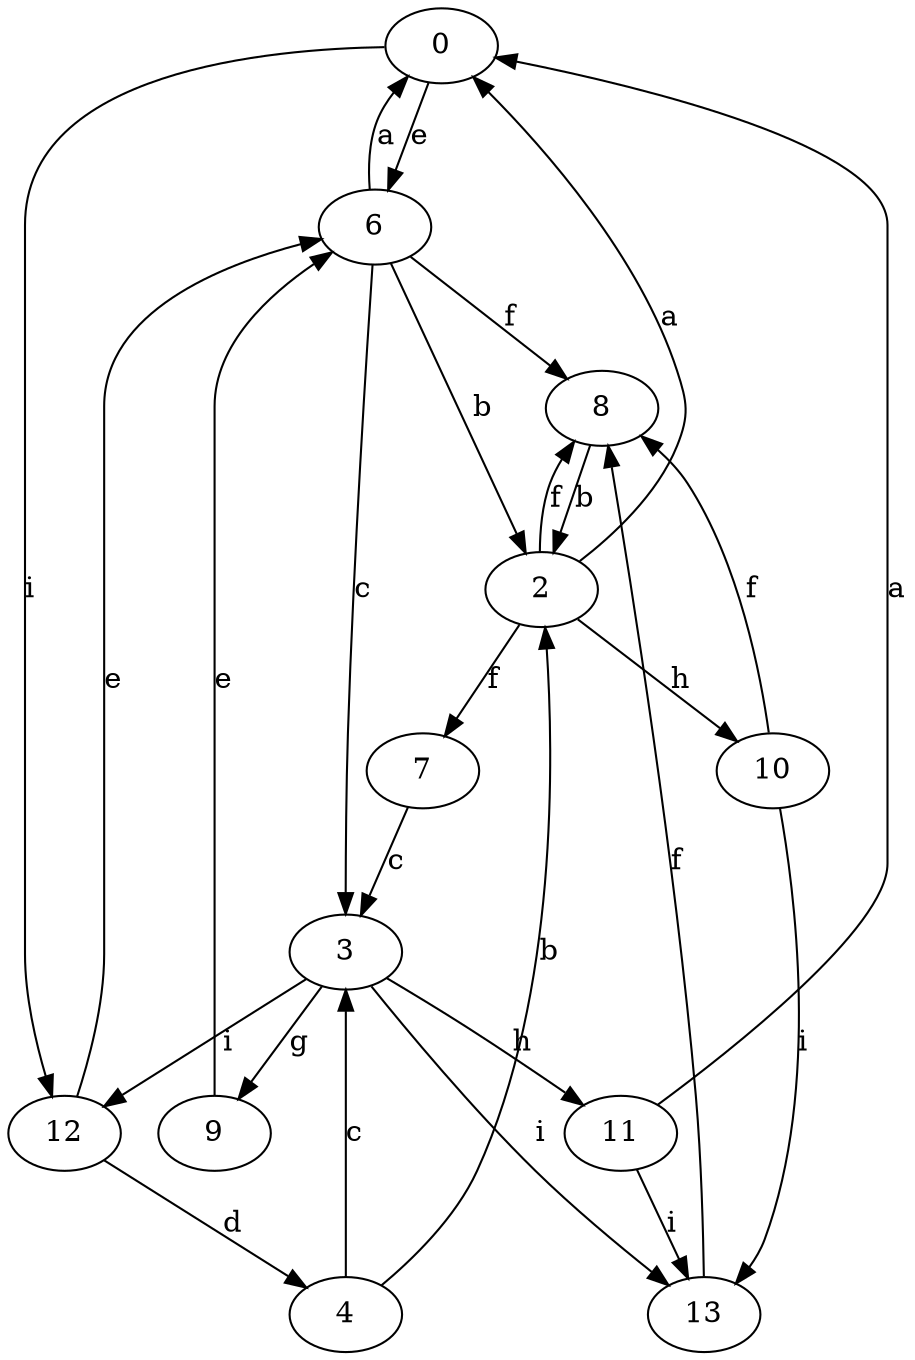 strict digraph  {
0;
2;
3;
4;
6;
7;
8;
9;
10;
11;
12;
13;
0 -> 6  [label=e];
0 -> 12  [label=i];
2 -> 0  [label=a];
2 -> 7  [label=f];
2 -> 8  [label=f];
2 -> 10  [label=h];
3 -> 9  [label=g];
3 -> 11  [label=h];
3 -> 12  [label=i];
3 -> 13  [label=i];
4 -> 2  [label=b];
4 -> 3  [label=c];
6 -> 0  [label=a];
6 -> 2  [label=b];
6 -> 3  [label=c];
6 -> 8  [label=f];
7 -> 3  [label=c];
8 -> 2  [label=b];
9 -> 6  [label=e];
10 -> 8  [label=f];
10 -> 13  [label=i];
11 -> 0  [label=a];
11 -> 13  [label=i];
12 -> 4  [label=d];
12 -> 6  [label=e];
13 -> 8  [label=f];
}
